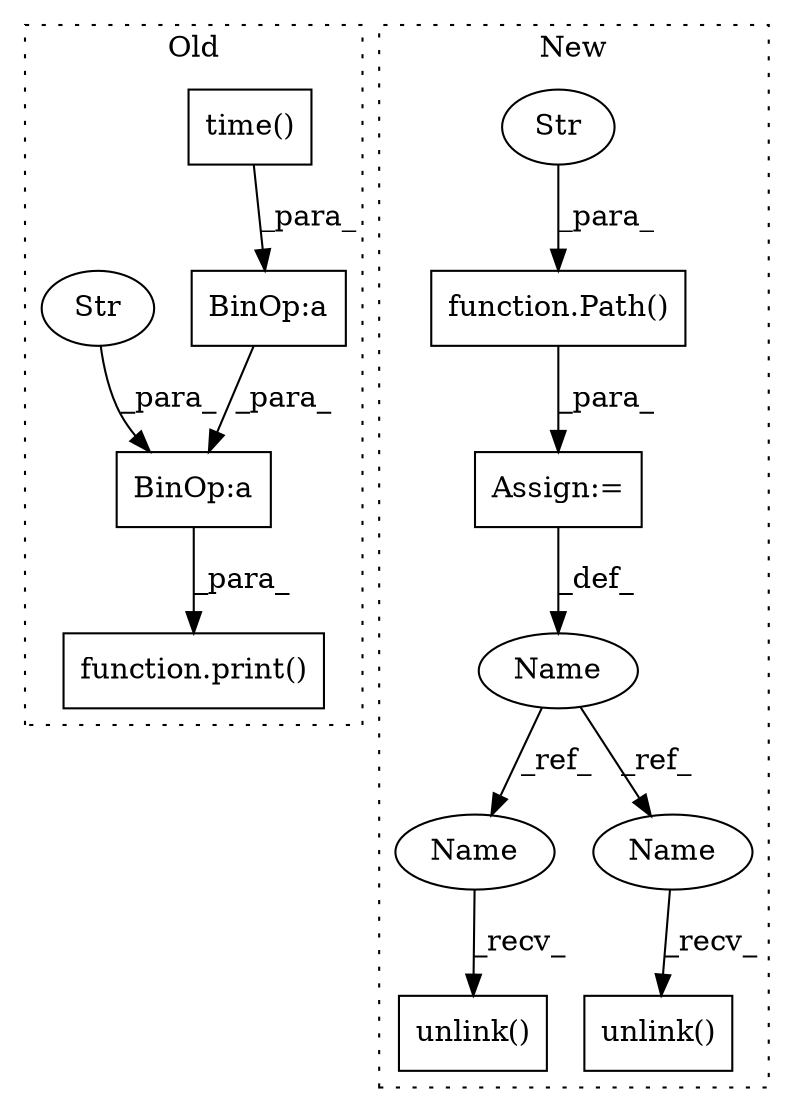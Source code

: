 digraph G {
subgraph cluster0 {
1 [label="function.print()" a="75" s="3557,3597" l="6,1" shape="box"];
3 [label="time()" a="75" s="3581" l="11" shape="box"];
6 [label="BinOp:a" a="82" s="3577" l="3" shape="box"];
7 [label="BinOp:a" a="82" s="3592" l="3" shape="box"];
8 [label="Str" a="66" s="3563" l="14" shape="ellipse"];
label = "Old";
style="dotted";
}
subgraph cluster1 {
2 [label="unlink()" a="75" s="3063" l="30" shape="box"];
4 [label="Name" a="87" s="2297" l="6" shape="ellipse"];
5 [label="unlink()" a="75" s="2499" l="30" shape="box"];
9 [label="function.Path()" a="75" s="2306,2319" l="5,1" shape="box"];
10 [label="Str" a="66" s="2311" l="8" shape="ellipse"];
11 [label="Assign:=" a="68" s="2303" l="3" shape="box"];
12 [label="Name" a="87" s="2499" l="6" shape="ellipse"];
13 [label="Name" a="87" s="3063" l="6" shape="ellipse"];
label = "New";
style="dotted";
}
3 -> 7 [label="_para_"];
4 -> 12 [label="_ref_"];
4 -> 13 [label="_ref_"];
6 -> 1 [label="_para_"];
7 -> 6 [label="_para_"];
8 -> 6 [label="_para_"];
9 -> 11 [label="_para_"];
10 -> 9 [label="_para_"];
11 -> 4 [label="_def_"];
12 -> 5 [label="_recv_"];
13 -> 2 [label="_recv_"];
}